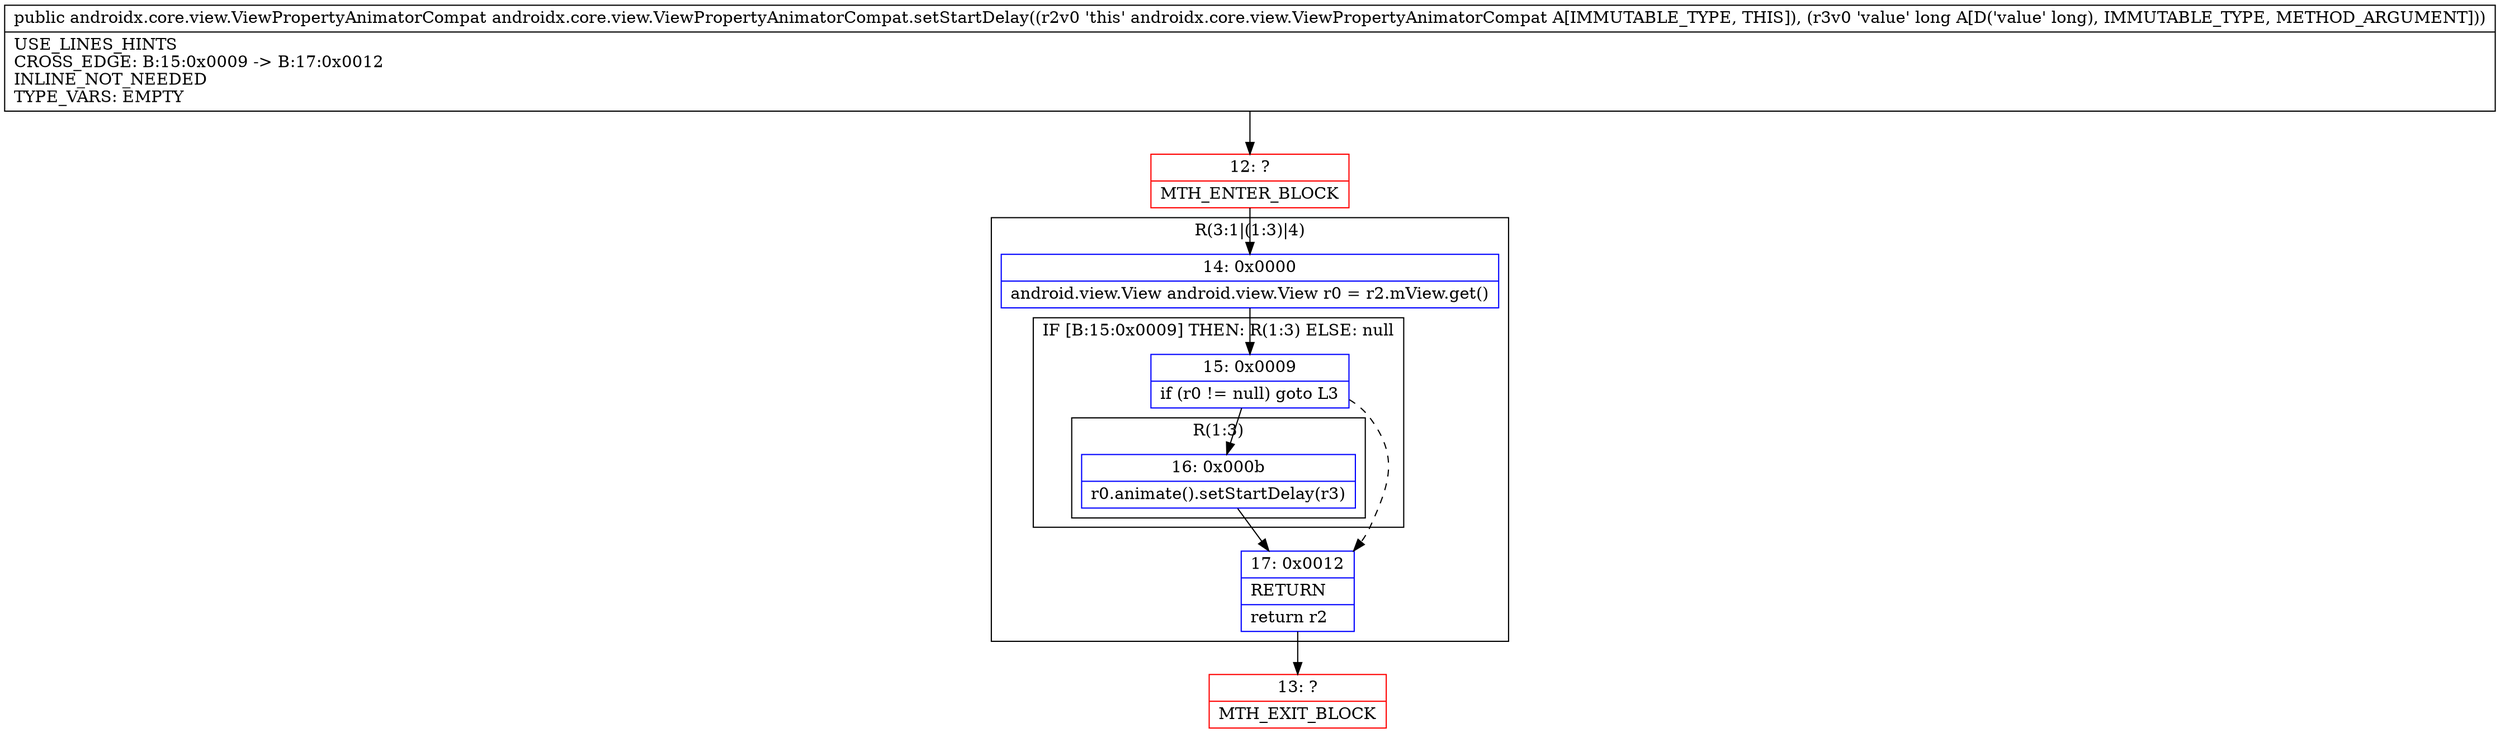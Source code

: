 digraph "CFG forandroidx.core.view.ViewPropertyAnimatorCompat.setStartDelay(J)Landroidx\/core\/view\/ViewPropertyAnimatorCompat;" {
subgraph cluster_Region_1333544872 {
label = "R(3:1|(1:3)|4)";
node [shape=record,color=blue];
Node_14 [shape=record,label="{14\:\ 0x0000|android.view.View android.view.View r0 = r2.mView.get()\l}"];
subgraph cluster_IfRegion_1777425835 {
label = "IF [B:15:0x0009] THEN: R(1:3) ELSE: null";
node [shape=record,color=blue];
Node_15 [shape=record,label="{15\:\ 0x0009|if (r0 != null) goto L3\l}"];
subgraph cluster_Region_1732843893 {
label = "R(1:3)";
node [shape=record,color=blue];
Node_16 [shape=record,label="{16\:\ 0x000b|r0.animate().setStartDelay(r3)\l}"];
}
}
Node_17 [shape=record,label="{17\:\ 0x0012|RETURN\l|return r2\l}"];
}
Node_12 [shape=record,color=red,label="{12\:\ ?|MTH_ENTER_BLOCK\l}"];
Node_13 [shape=record,color=red,label="{13\:\ ?|MTH_EXIT_BLOCK\l}"];
MethodNode[shape=record,label="{public androidx.core.view.ViewPropertyAnimatorCompat androidx.core.view.ViewPropertyAnimatorCompat.setStartDelay((r2v0 'this' androidx.core.view.ViewPropertyAnimatorCompat A[IMMUTABLE_TYPE, THIS]), (r3v0 'value' long A[D('value' long), IMMUTABLE_TYPE, METHOD_ARGUMENT]))  | USE_LINES_HINTS\lCROSS_EDGE: B:15:0x0009 \-\> B:17:0x0012\lINLINE_NOT_NEEDED\lTYPE_VARS: EMPTY\l}"];
MethodNode -> Node_12;Node_14 -> Node_15;
Node_15 -> Node_16;
Node_15 -> Node_17[style=dashed];
Node_16 -> Node_17;
Node_17 -> Node_13;
Node_12 -> Node_14;
}

